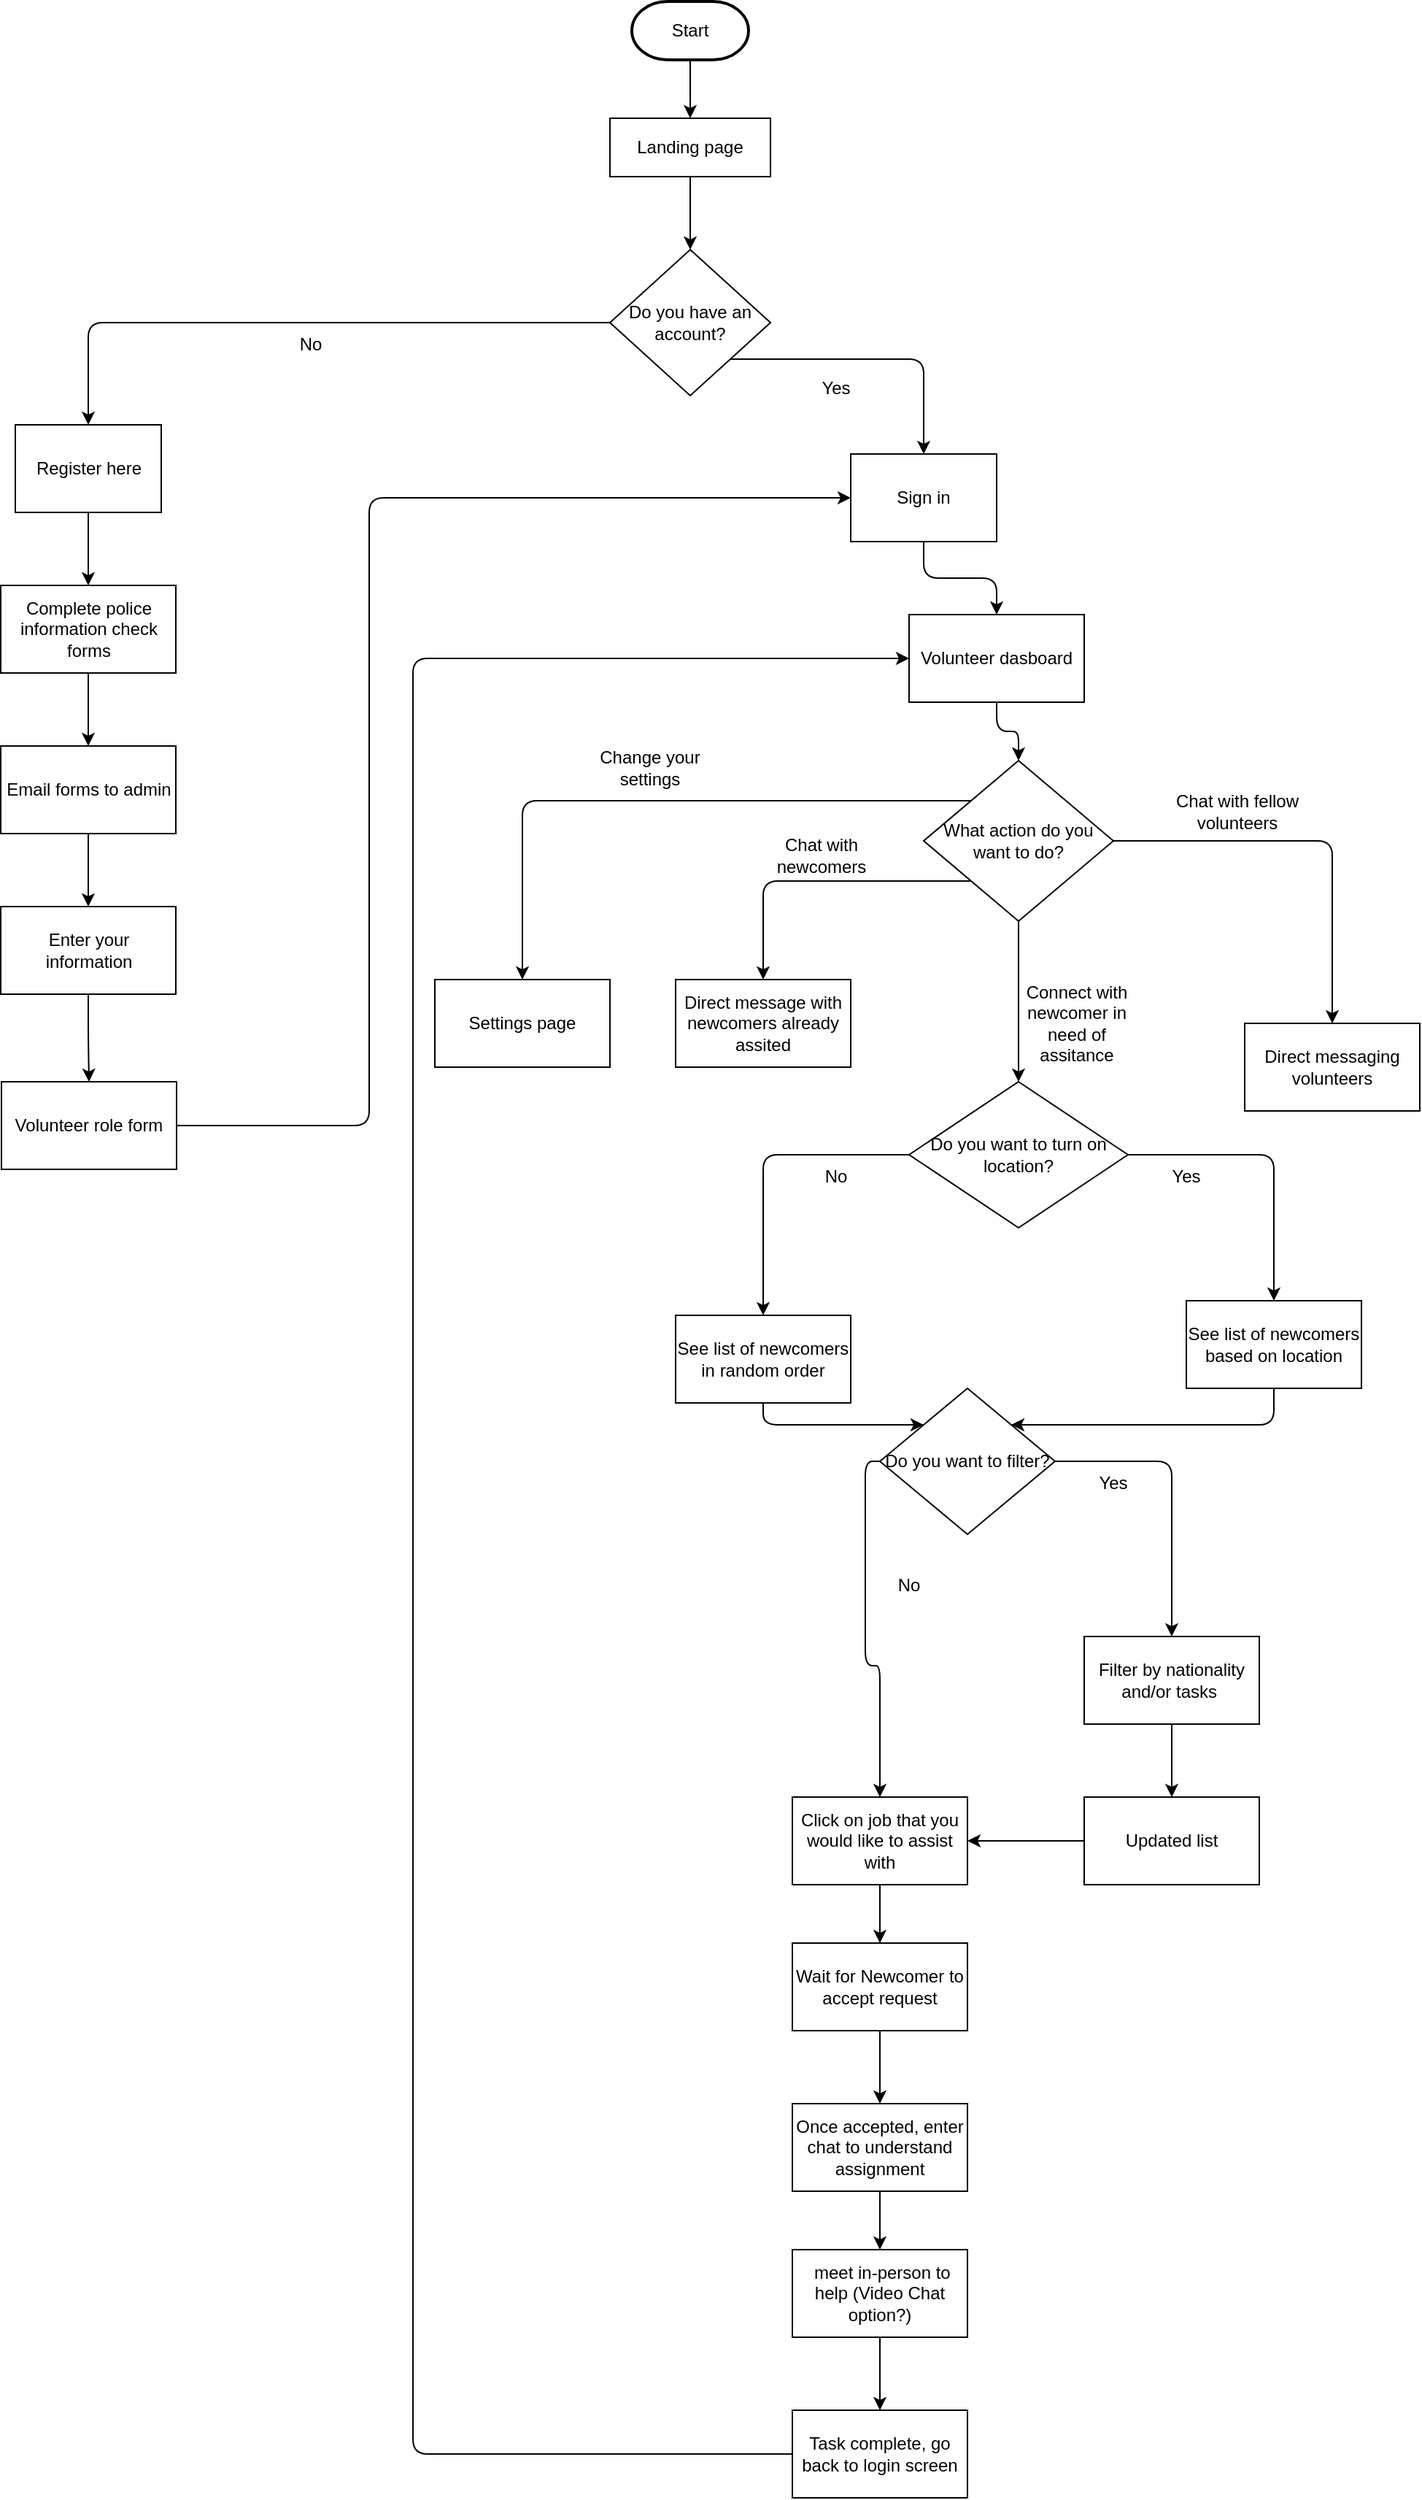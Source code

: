 <mxfile>
    <diagram id="hmyc14BkTVahx61kjcDU" name="Page-1">
        <mxGraphModel dx="1910" dy="1562" grid="1" gridSize="10" guides="1" tooltips="1" connect="1" arrows="1" fold="1" page="1" pageScale="1" pageWidth="850" pageHeight="1100" math="0" shadow="0">
            <root>
                <mxCell id="0"/>
                <mxCell id="1" parent="0"/>
                <mxCell id="4" style="edgeStyle=none;html=1;exitX=0.5;exitY=1;exitDx=0;exitDy=0;exitPerimeter=0;entryX=0.5;entryY=0;entryDx=0;entryDy=0;" parent="1" source="2" target="3" edge="1">
                    <mxGeometry relative="1" as="geometry"/>
                </mxCell>
                <mxCell id="2" value="Start" style="strokeWidth=2;html=1;shape=mxgraph.flowchart.terminator;whiteSpace=wrap;" parent="1" vertex="1">
                    <mxGeometry x="370" width="80" height="40" as="geometry"/>
                </mxCell>
                <mxCell id="6" style="edgeStyle=none;html=1;exitX=0.5;exitY=1;exitDx=0;exitDy=0;entryX=0.5;entryY=0;entryDx=0;entryDy=0;" parent="1" source="3" target="5" edge="1">
                    <mxGeometry relative="1" as="geometry"/>
                </mxCell>
                <mxCell id="3" value="Landing page" style="rounded=0;whiteSpace=wrap;html=1;" parent="1" vertex="1">
                    <mxGeometry x="355" y="80" width="110" height="40" as="geometry"/>
                </mxCell>
                <mxCell id="12" style="edgeStyle=orthogonalEdgeStyle;html=1;exitX=1;exitY=1;exitDx=0;exitDy=0;entryX=0.5;entryY=0;entryDx=0;entryDy=0;" parent="1" source="5" target="11" edge="1">
                    <mxGeometry relative="1" as="geometry"/>
                </mxCell>
                <mxCell id="14" style="edgeStyle=orthogonalEdgeStyle;html=1;entryX=0.5;entryY=0;entryDx=0;entryDy=0;exitX=0;exitY=0.5;exitDx=0;exitDy=0;" parent="1" source="5" target="13" edge="1">
                    <mxGeometry relative="1" as="geometry">
                        <mxPoint x="220" y="230" as="sourcePoint"/>
                    </mxGeometry>
                </mxCell>
                <mxCell id="5" value="Do you have an account?" style="rhombus;whiteSpace=wrap;html=1;" parent="1" vertex="1">
                    <mxGeometry x="355" y="170" width="110" height="100" as="geometry"/>
                </mxCell>
                <mxCell id="8" value="Yes" style="text;html=1;strokeColor=none;fillColor=none;align=center;verticalAlign=middle;whiteSpace=wrap;rounded=0;" parent="1" vertex="1">
                    <mxGeometry x="480" y="250" width="60" height="30" as="geometry"/>
                </mxCell>
                <mxCell id="10" value="No" style="text;html=1;strokeColor=none;fillColor=none;align=center;verticalAlign=middle;whiteSpace=wrap;rounded=0;" parent="1" vertex="1">
                    <mxGeometry x="120" y="220" width="60" height="30" as="geometry"/>
                </mxCell>
                <mxCell id="16" style="edgeStyle=orthogonalEdgeStyle;html=1;exitX=0.5;exitY=1;exitDx=0;exitDy=0;entryX=0.5;entryY=0;entryDx=0;entryDy=0;" parent="1" source="11" target="15" edge="1">
                    <mxGeometry relative="1" as="geometry"/>
                </mxCell>
                <mxCell id="11" value="Sign in" style="rounded=0;whiteSpace=wrap;html=1;" parent="1" vertex="1">
                    <mxGeometry x="520" y="310" width="100" height="60" as="geometry"/>
                </mxCell>
                <mxCell id="87" style="edgeStyle=orthogonalEdgeStyle;html=1;exitX=0.5;exitY=1;exitDx=0;exitDy=0;entryX=0.5;entryY=0;entryDx=0;entryDy=0;" edge="1" parent="1" source="13" target="86">
                    <mxGeometry relative="1" as="geometry"/>
                </mxCell>
                <mxCell id="13" value="Register here" style="rounded=0;whiteSpace=wrap;html=1;" parent="1" vertex="1">
                    <mxGeometry x="-52.5" y="290" width="100" height="60" as="geometry"/>
                </mxCell>
                <mxCell id="19" style="edgeStyle=orthogonalEdgeStyle;html=1;exitX=0.5;exitY=1;exitDx=0;exitDy=0;entryX=0.5;entryY=0;entryDx=0;entryDy=0;" parent="1" source="15" target="17" edge="1">
                    <mxGeometry relative="1" as="geometry"/>
                </mxCell>
                <mxCell id="15" value="Volunteer dasboard" style="rounded=0;whiteSpace=wrap;html=1;" parent="1" vertex="1">
                    <mxGeometry x="560" y="420" width="120" height="60" as="geometry"/>
                </mxCell>
                <mxCell id="21" style="edgeStyle=orthogonalEdgeStyle;html=1;exitX=1;exitY=0.5;exitDx=0;exitDy=0;entryX=0.5;entryY=0;entryDx=0;entryDy=0;" parent="1" source="17" target="20" edge="1">
                    <mxGeometry relative="1" as="geometry"/>
                </mxCell>
                <mxCell id="23" style="edgeStyle=orthogonalEdgeStyle;html=1;exitX=0.5;exitY=1;exitDx=0;exitDy=0;entryX=0.5;entryY=0;entryDx=0;entryDy=0;" parent="1" source="17" target="29" edge="1">
                    <mxGeometry relative="1" as="geometry">
                        <mxPoint x="635" y="760" as="targetPoint"/>
                    </mxGeometry>
                </mxCell>
                <mxCell id="80" style="edgeStyle=orthogonalEdgeStyle;html=1;exitX=0;exitY=1;exitDx=0;exitDy=0;entryX=0.5;entryY=0;entryDx=0;entryDy=0;" edge="1" parent="1" source="17" target="79">
                    <mxGeometry relative="1" as="geometry"/>
                </mxCell>
                <mxCell id="83" style="edgeStyle=orthogonalEdgeStyle;html=1;exitX=0;exitY=0;exitDx=0;exitDy=0;entryX=0.5;entryY=0;entryDx=0;entryDy=0;" edge="1" parent="1" source="17" target="82">
                    <mxGeometry relative="1" as="geometry"/>
                </mxCell>
                <mxCell id="17" value="What action do you want to do?" style="rhombus;whiteSpace=wrap;html=1;" parent="1" vertex="1">
                    <mxGeometry x="570" y="520" width="130" height="110" as="geometry"/>
                </mxCell>
                <mxCell id="20" value="Direct messaging volunteers" style="rounded=0;whiteSpace=wrap;html=1;" parent="1" vertex="1">
                    <mxGeometry x="790" y="700" width="120" height="60" as="geometry"/>
                </mxCell>
                <mxCell id="22" value="Chat with fellow volunteers" style="text;html=1;strokeColor=none;fillColor=none;align=center;verticalAlign=middle;whiteSpace=wrap;rounded=0;" parent="1" vertex="1">
                    <mxGeometry x="740" y="530" width="90" height="50" as="geometry"/>
                </mxCell>
                <mxCell id="24" value="Connect with newcomer in need of assitance" style="text;html=1;strokeColor=none;fillColor=none;align=center;verticalAlign=middle;whiteSpace=wrap;rounded=0;" parent="1" vertex="1">
                    <mxGeometry x="630" y="660" width="90" height="80" as="geometry"/>
                </mxCell>
                <mxCell id="50" style="edgeStyle=orthogonalEdgeStyle;html=1;exitX=0.5;exitY=1;exitDx=0;exitDy=0;entryX=1;entryY=0;entryDx=0;entryDy=0;" parent="1" source="27" target="48" edge="1">
                    <mxGeometry relative="1" as="geometry"/>
                </mxCell>
                <mxCell id="27" value="See list of newcomers based on location" style="rounded=0;whiteSpace=wrap;html=1;" parent="1" vertex="1">
                    <mxGeometry x="750" y="890" width="120" height="60" as="geometry"/>
                </mxCell>
                <mxCell id="49" style="edgeStyle=orthogonalEdgeStyle;html=1;exitX=0.5;exitY=1;exitDx=0;exitDy=0;entryX=0;entryY=0;entryDx=0;entryDy=0;" parent="1" source="28" target="48" edge="1">
                    <mxGeometry relative="1" as="geometry"/>
                </mxCell>
                <mxCell id="28" value="See list of newcomers in random order" style="rounded=0;whiteSpace=wrap;html=1;" parent="1" vertex="1">
                    <mxGeometry x="400" y="900" width="120" height="60" as="geometry"/>
                </mxCell>
                <mxCell id="30" style="edgeStyle=orthogonalEdgeStyle;html=1;exitX=1;exitY=0.5;exitDx=0;exitDy=0;entryX=0.5;entryY=0;entryDx=0;entryDy=0;" parent="1" source="29" target="27" edge="1">
                    <mxGeometry relative="1" as="geometry"/>
                </mxCell>
                <mxCell id="32" style="edgeStyle=orthogonalEdgeStyle;html=1;exitX=0;exitY=0.5;exitDx=0;exitDy=0;" parent="1" source="29" target="28" edge="1">
                    <mxGeometry relative="1" as="geometry"/>
                </mxCell>
                <mxCell id="29" value="Do you want to turn on location?" style="rhombus;whiteSpace=wrap;html=1;" parent="1" vertex="1">
                    <mxGeometry x="560" y="740" width="150" height="100" as="geometry"/>
                </mxCell>
                <mxCell id="31" value="Yes" style="text;html=1;strokeColor=none;fillColor=none;align=center;verticalAlign=middle;whiteSpace=wrap;rounded=0;" parent="1" vertex="1">
                    <mxGeometry x="720" y="790" width="60" height="30" as="geometry"/>
                </mxCell>
                <mxCell id="33" value="No" style="text;html=1;strokeColor=none;fillColor=none;align=center;verticalAlign=middle;whiteSpace=wrap;rounded=0;" parent="1" vertex="1">
                    <mxGeometry x="480" y="790" width="60" height="30" as="geometry"/>
                </mxCell>
                <mxCell id="39" style="edgeStyle=orthogonalEdgeStyle;html=1;exitX=0.5;exitY=1;exitDx=0;exitDy=0;entryX=0.5;entryY=0;entryDx=0;entryDy=0;" parent="1" source="40" target="41" edge="1">
                    <mxGeometry relative="1" as="geometry">
                        <mxPoint x="740" y="1250" as="targetPoint"/>
                    </mxGeometry>
                </mxCell>
                <mxCell id="40" value="Filter by nationality and/or tasks&amp;nbsp;" style="rounded=0;whiteSpace=wrap;html=1;" parent="1" vertex="1">
                    <mxGeometry x="680" y="1120" width="120" height="60" as="geometry"/>
                </mxCell>
                <mxCell id="74" style="edgeStyle=orthogonalEdgeStyle;html=1;exitX=0;exitY=0.5;exitDx=0;exitDy=0;entryX=1;entryY=0.5;entryDx=0;entryDy=0;" parent="1" source="41" target="45" edge="1">
                    <mxGeometry relative="1" as="geometry"/>
                </mxCell>
                <mxCell id="41" value="Updated list" style="rounded=0;whiteSpace=wrap;html=1;" parent="1" vertex="1">
                    <mxGeometry x="680" y="1230" width="120" height="60" as="geometry"/>
                </mxCell>
                <mxCell id="57" style="edgeStyle=orthogonalEdgeStyle;html=1;exitX=0.5;exitY=1;exitDx=0;exitDy=0;" parent="1" source="45" target="56" edge="1">
                    <mxGeometry relative="1" as="geometry"/>
                </mxCell>
                <mxCell id="45" value="Click on job that you would like to assist with" style="rounded=0;whiteSpace=wrap;html=1;" parent="1" vertex="1">
                    <mxGeometry x="480" y="1230" width="120" height="60" as="geometry"/>
                </mxCell>
                <mxCell id="53" style="edgeStyle=orthogonalEdgeStyle;html=1;exitX=1;exitY=0.5;exitDx=0;exitDy=0;entryX=0.5;entryY=0;entryDx=0;entryDy=0;" parent="1" source="48" target="40" edge="1">
                    <mxGeometry relative="1" as="geometry"/>
                </mxCell>
                <mxCell id="73" style="edgeStyle=orthogonalEdgeStyle;html=1;exitX=0;exitY=0.5;exitDx=0;exitDy=0;entryX=0.5;entryY=0;entryDx=0;entryDy=0;" parent="1" source="48" target="45" edge="1">
                    <mxGeometry relative="1" as="geometry"/>
                </mxCell>
                <mxCell id="48" value="Do you want to filter?" style="rhombus;whiteSpace=wrap;html=1;" parent="1" vertex="1">
                    <mxGeometry x="540" y="950" width="120" height="100" as="geometry"/>
                </mxCell>
                <mxCell id="54" value="Yes" style="text;html=1;strokeColor=none;fillColor=none;align=center;verticalAlign=middle;whiteSpace=wrap;rounded=0;" parent="1" vertex="1">
                    <mxGeometry x="670" y="1000" width="60" height="30" as="geometry"/>
                </mxCell>
                <mxCell id="59" style="edgeStyle=orthogonalEdgeStyle;html=1;exitX=0.5;exitY=1;exitDx=0;exitDy=0;entryX=0.5;entryY=0;entryDx=0;entryDy=0;" parent="1" source="56" target="58" edge="1">
                    <mxGeometry relative="1" as="geometry"/>
                </mxCell>
                <mxCell id="56" value="Wait for Newcomer to accept request" style="rounded=0;whiteSpace=wrap;html=1;" parent="1" vertex="1">
                    <mxGeometry x="480" y="1330" width="120" height="60" as="geometry"/>
                </mxCell>
                <mxCell id="69" style="edgeStyle=orthogonalEdgeStyle;html=1;exitX=0.5;exitY=1;exitDx=0;exitDy=0;entryX=0.5;entryY=0;entryDx=0;entryDy=0;" parent="1" source="58" target="66" edge="1">
                    <mxGeometry relative="1" as="geometry"/>
                </mxCell>
                <mxCell id="58" value="Once accepted, enter chat to understand assignment" style="rounded=0;whiteSpace=wrap;html=1;" parent="1" vertex="1">
                    <mxGeometry x="480" y="1440" width="120" height="60" as="geometry"/>
                </mxCell>
                <mxCell id="76" style="edgeStyle=orthogonalEdgeStyle;html=1;exitX=0.5;exitY=1;exitDx=0;exitDy=0;" parent="1" source="66" target="75" edge="1">
                    <mxGeometry relative="1" as="geometry"/>
                </mxCell>
                <mxCell id="66" value="&amp;nbsp;meet in-person to help (Video Chat option?)" style="rounded=0;whiteSpace=wrap;html=1;" parent="1" vertex="1">
                    <mxGeometry x="480" y="1540" width="120" height="60" as="geometry"/>
                </mxCell>
                <mxCell id="72" value="No" style="text;html=1;strokeColor=none;fillColor=none;align=center;verticalAlign=middle;whiteSpace=wrap;rounded=0;" parent="1" vertex="1">
                    <mxGeometry x="530" y="1070" width="60" height="30" as="geometry"/>
                </mxCell>
                <mxCell id="77" style="edgeStyle=orthogonalEdgeStyle;html=1;exitX=0;exitY=0.5;exitDx=0;exitDy=0;entryX=0;entryY=0.5;entryDx=0;entryDy=0;" parent="1" source="75" target="15" edge="1">
                    <mxGeometry relative="1" as="geometry">
                        <Array as="points">
                            <mxPoint x="220" y="1680"/>
                            <mxPoint x="220" y="450"/>
                        </Array>
                    </mxGeometry>
                </mxCell>
                <mxCell id="75" value="Task complete, go back to login screen" style="rounded=0;whiteSpace=wrap;html=1;" parent="1" vertex="1">
                    <mxGeometry x="480" y="1650" width="120" height="60" as="geometry"/>
                </mxCell>
                <mxCell id="79" value="Direct message with newcomers already assited" style="rounded=0;whiteSpace=wrap;html=1;" vertex="1" parent="1">
                    <mxGeometry x="400" y="670" width="120" height="60" as="geometry"/>
                </mxCell>
                <mxCell id="81" value="Chat with newcomers" style="text;html=1;strokeColor=none;fillColor=none;align=center;verticalAlign=middle;whiteSpace=wrap;rounded=0;" vertex="1" parent="1">
                    <mxGeometry x="470" y="570" width="60" height="30" as="geometry"/>
                </mxCell>
                <mxCell id="82" value="Settings page" style="rounded=0;whiteSpace=wrap;html=1;" vertex="1" parent="1">
                    <mxGeometry x="235" y="670" width="120" height="60" as="geometry"/>
                </mxCell>
                <mxCell id="84" value="Change your settings" style="text;html=1;strokeColor=none;fillColor=none;align=center;verticalAlign=middle;whiteSpace=wrap;rounded=0;" vertex="1" parent="1">
                    <mxGeometry x="340" y="500" width="85" height="50" as="geometry"/>
                </mxCell>
                <mxCell id="89" style="edgeStyle=orthogonalEdgeStyle;html=1;exitX=0.5;exitY=1;exitDx=0;exitDy=0;" edge="1" parent="1" source="86" target="88">
                    <mxGeometry relative="1" as="geometry"/>
                </mxCell>
                <mxCell id="86" value="Complete police information check forms" style="rounded=0;whiteSpace=wrap;html=1;" vertex="1" parent="1">
                    <mxGeometry x="-62.5" y="400" width="120" height="60" as="geometry"/>
                </mxCell>
                <mxCell id="91" style="edgeStyle=orthogonalEdgeStyle;html=1;exitX=0.5;exitY=1;exitDx=0;exitDy=0;entryX=0.5;entryY=0;entryDx=0;entryDy=0;" edge="1" parent="1" source="88" target="90">
                    <mxGeometry relative="1" as="geometry"/>
                </mxCell>
                <mxCell id="88" value="Email forms to admin" style="rounded=0;whiteSpace=wrap;html=1;" vertex="1" parent="1">
                    <mxGeometry x="-62.5" y="510" width="120" height="60" as="geometry"/>
                </mxCell>
                <mxCell id="93" style="edgeStyle=orthogonalEdgeStyle;html=1;exitX=0.5;exitY=1;exitDx=0;exitDy=0;entryX=0.5;entryY=0;entryDx=0;entryDy=0;" edge="1" parent="1" source="90" target="92">
                    <mxGeometry relative="1" as="geometry"/>
                </mxCell>
                <mxCell id="90" value="Enter your information" style="rounded=0;whiteSpace=wrap;html=1;" vertex="1" parent="1">
                    <mxGeometry x="-62.5" y="620" width="120" height="60" as="geometry"/>
                </mxCell>
                <mxCell id="94" style="edgeStyle=orthogonalEdgeStyle;html=1;exitX=1;exitY=0.5;exitDx=0;exitDy=0;entryX=0;entryY=0.5;entryDx=0;entryDy=0;" edge="1" parent="1" source="92" target="11">
                    <mxGeometry relative="1" as="geometry">
                        <Array as="points">
                            <mxPoint x="190" y="770"/>
                            <mxPoint x="190" y="340"/>
                        </Array>
                    </mxGeometry>
                </mxCell>
                <mxCell id="92" value="Volunteer role form" style="rounded=0;whiteSpace=wrap;html=1;" vertex="1" parent="1">
                    <mxGeometry x="-62" y="740" width="120" height="60" as="geometry"/>
                </mxCell>
            </root>
        </mxGraphModel>
    </diagram>
</mxfile>